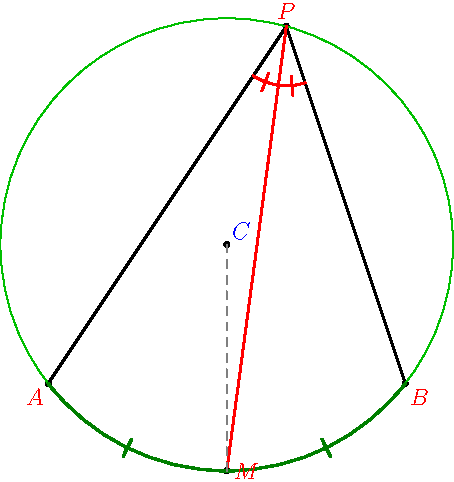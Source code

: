 import geometry;
import math;
size(8cm,0);
settings.tex = "pdflatex";

// === FUNCTION: Draw an arc with tick mark ===
void markEqualArc(pair center, real radius, real a1, real a2, pen p=deepgreen+1bp) {
  if (a2 < a1) a2 += 360;
  draw(arc(center, radius, a1, a2), p);
  real amid = (a1 + a2) / 2;
  pair arcPoint = center + radius * dir(amid);
  real tickLength = 0.08;
  pair radialDir = (arcPoint - center) / abs(arcPoint - center);
  draw(arcPoint - tickLength * radialDir -- arcPoint + tickLength * radialDir, p);
}

// === MAIN CODE ===

// Define triangle vertices
pair A = (0,0);
pair B = (3,0);
pair P = (2,3);

// Draw triangle
dot(A); label("$A$", A, SW, red);
dot(B); label("$B$", B, SE, red);
dot(P); label("$P$", P, N, red);
draw(A--P--B, black+1bp);

// -------- Circumcircle --------
pair M1 = (A + P)/2;
pair M2 = (B + P)/2;
pair dir1 = rotate(90)*(A - P);
pair dir2 = rotate(90)*(P - B);
pair C = extension(M1, M1 + dir1, M2, M2 + dir2);
dot(C); label("$C$", C, NE, blue);
real r = abs(C - A);
draw(circle(C, r), heavygreen);

// -------- Angle bisector and intersection with circle (M) --------
pair v1 = (A - P)/abs(A - P);
pair v2 = (B - P)/abs(B - P);
pair bis_dir = v1 + v2;
path bis_line = P -- (P + 10 * bis_dir);
pair[] inter = intersectionpoints(bis_line, circle(C, r));
pair M = inter[0];

draw(P--M, red+1bp);
dot(M); label("$M$", M, E, red);

// -------- Arcs AM and MB on the circle --------
real angleA = degrees(atan2(A.y - C.y, A.x - C.x));
real angleM = degrees(atan2(M.y - C.y, M.x - C.x));
real angleB = degrees(atan2(B.y - C.y, B.x - C.x));

if (angleM < angleA) angleM += 360;
if (angleB < angleM) angleB += 360;

markEqualArc(C, r, angleA, angleM, deepgreen+1.2bp);
markEqualArc(C, r, angleM, angleB, deepgreen+1.2bp);

draw(M--C, dashed+gray);
// label("$\text{Equal arcs}$", C + (r+0.5)*dir(angleM), gray(0.4));

// ---- Angles at P: APM and MPB using markEqualArc ----
real anglePA = degrees(atan2(A.y - P.y, A.x - P.x));
real anglePM = degrees(atan2(M.y - P.y, M.x - P.x));
real anglePB = degrees(atan2(B.y - P.y, B.x - P.x));
real arcRadius = 0.5;

markEqualArc(P, arcRadius, anglePA, anglePM, red+1bp);  // angle APM
markEqualArc(P, arcRadius, anglePM, anglePB, red+1bp);  // angle MPB
